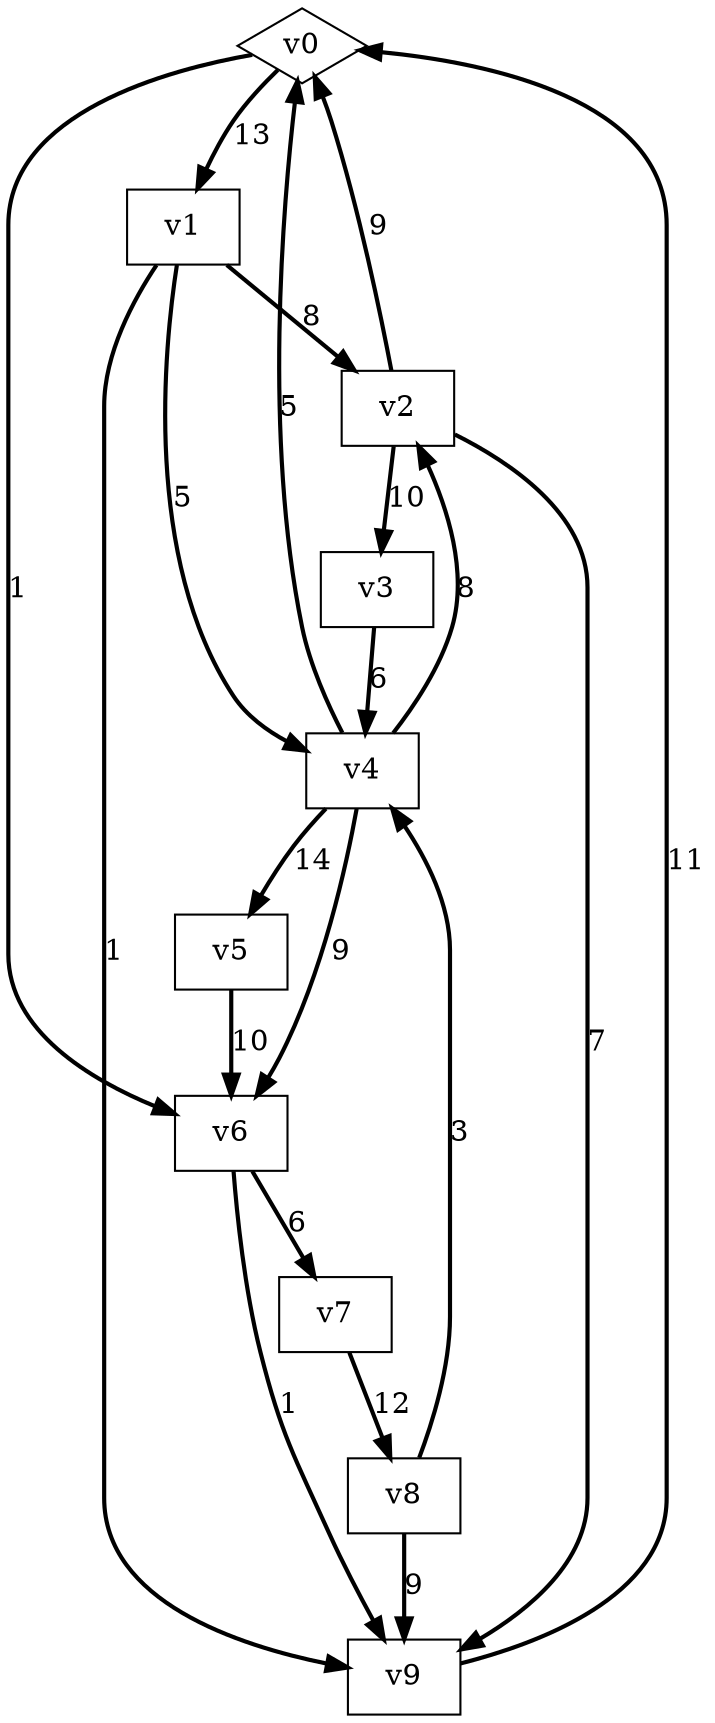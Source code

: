 digraph DijkInitGraph {
node [shape=round];
v0[shape=diamond];
v0->v1[style=bold,label=13];
v0->v6[style=bold,label=1];
v1->v2[style=bold,label=8];
v1->v4[style=bold,label=5];
v1->v9[style=bold,label=1];
v2->v0[style=bold,label=9];
v2->v3[style=bold,label=10];
v2->v9[style=bold,label=7];
v3->v4[style=bold,label=6];
v4->v0[style=bold,label=5];
v4->v2[style=bold,label=8];
v4->v5[style=bold,label=14];
v4->v6[style=bold,label=9];
v5->v6[style=bold,label=10];
v6->v7[style=bold,label=6];
v6->v9[style=bold,label=1];
v7->v8[style=bold,label=12];
v8->v4[style=bold,label=3];
v8->v9[style=bold,label=9];
v9->v0[style=bold,label=11];
}
